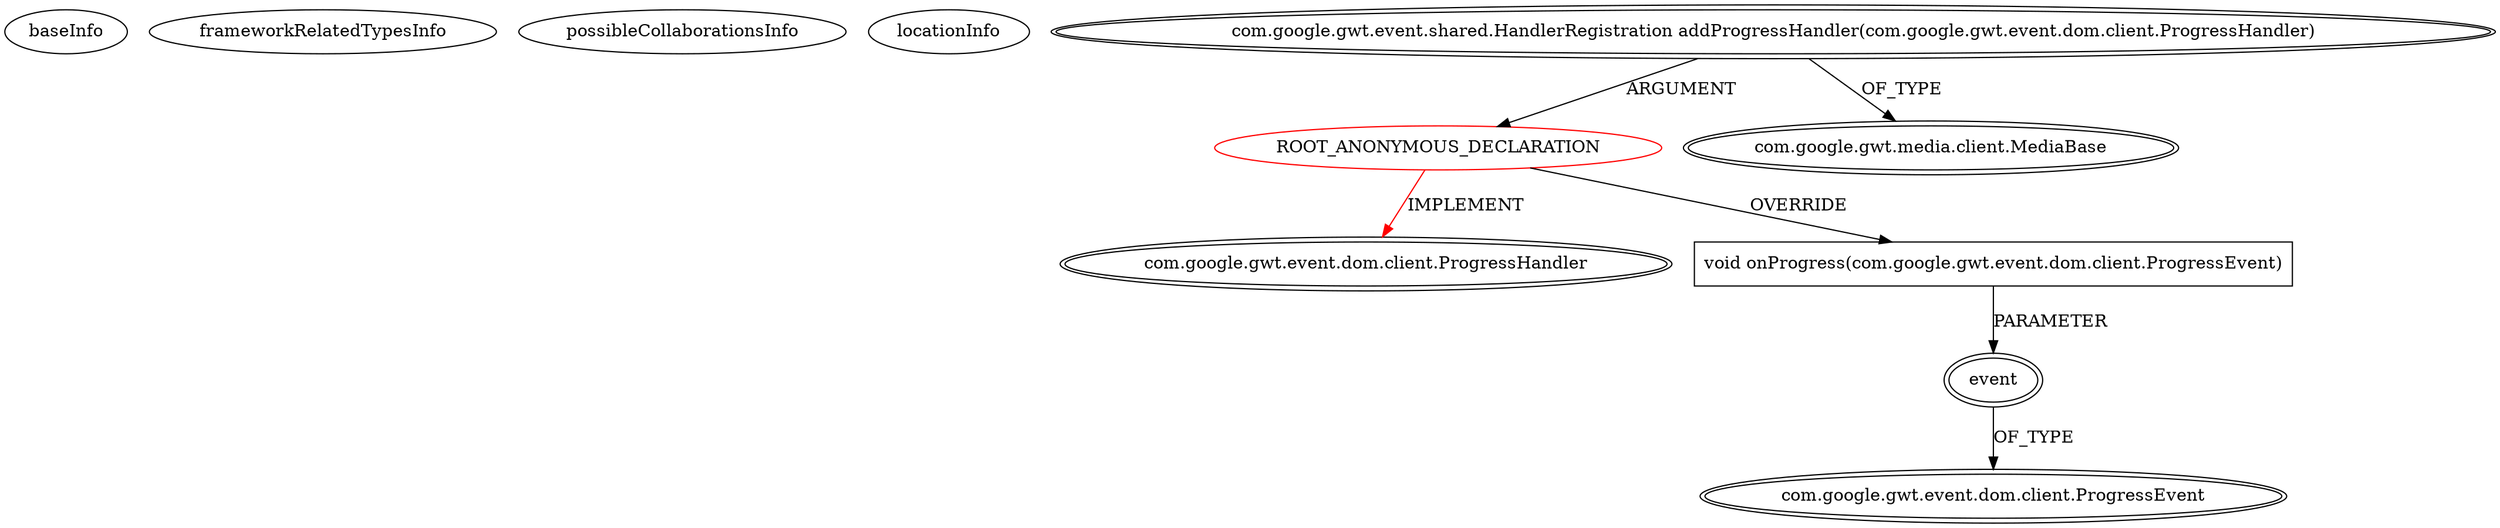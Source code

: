 digraph {
baseInfo[graphId=1386,category="extension_graph",isAnonymous=true,possibleRelation=false]
frameworkRelatedTypesInfo[0="com.google.gwt.event.dom.client.ProgressHandler"]
possibleCollaborationsInfo[]
locationInfo[projectName="henrikerola-FaceLogin",filePath="/henrikerola-FaceLogin/FaceLogin-master/src/main/java/com/github/henrikerola/facelogin/client/LoginView.java",contextSignature="void LoginView()",graphId="1386"]
0[label="ROOT_ANONYMOUS_DECLARATION",vertexType="ROOT_ANONYMOUS_DECLARATION",isFrameworkType=false,color=red]
1[label="com.google.gwt.event.dom.client.ProgressHandler",vertexType="FRAMEWORK_INTERFACE_TYPE",isFrameworkType=true,peripheries=2]
2[label="com.google.gwt.event.shared.HandlerRegistration addProgressHandler(com.google.gwt.event.dom.client.ProgressHandler)",vertexType="OUTSIDE_CALL",isFrameworkType=true,peripheries=2]
3[label="com.google.gwt.media.client.MediaBase",vertexType="FRAMEWORK_CLASS_TYPE",isFrameworkType=true,peripheries=2]
4[label="void onProgress(com.google.gwt.event.dom.client.ProgressEvent)",vertexType="OVERRIDING_METHOD_DECLARATION",isFrameworkType=false,shape=box]
5[label="event",vertexType="PARAMETER_DECLARATION",isFrameworkType=true,peripheries=2]
6[label="com.google.gwt.event.dom.client.ProgressEvent",vertexType="FRAMEWORK_CLASS_TYPE",isFrameworkType=true,peripheries=2]
0->1[label="IMPLEMENT",color=red]
2->0[label="ARGUMENT"]
2->3[label="OF_TYPE"]
0->4[label="OVERRIDE"]
5->6[label="OF_TYPE"]
4->5[label="PARAMETER"]
}
